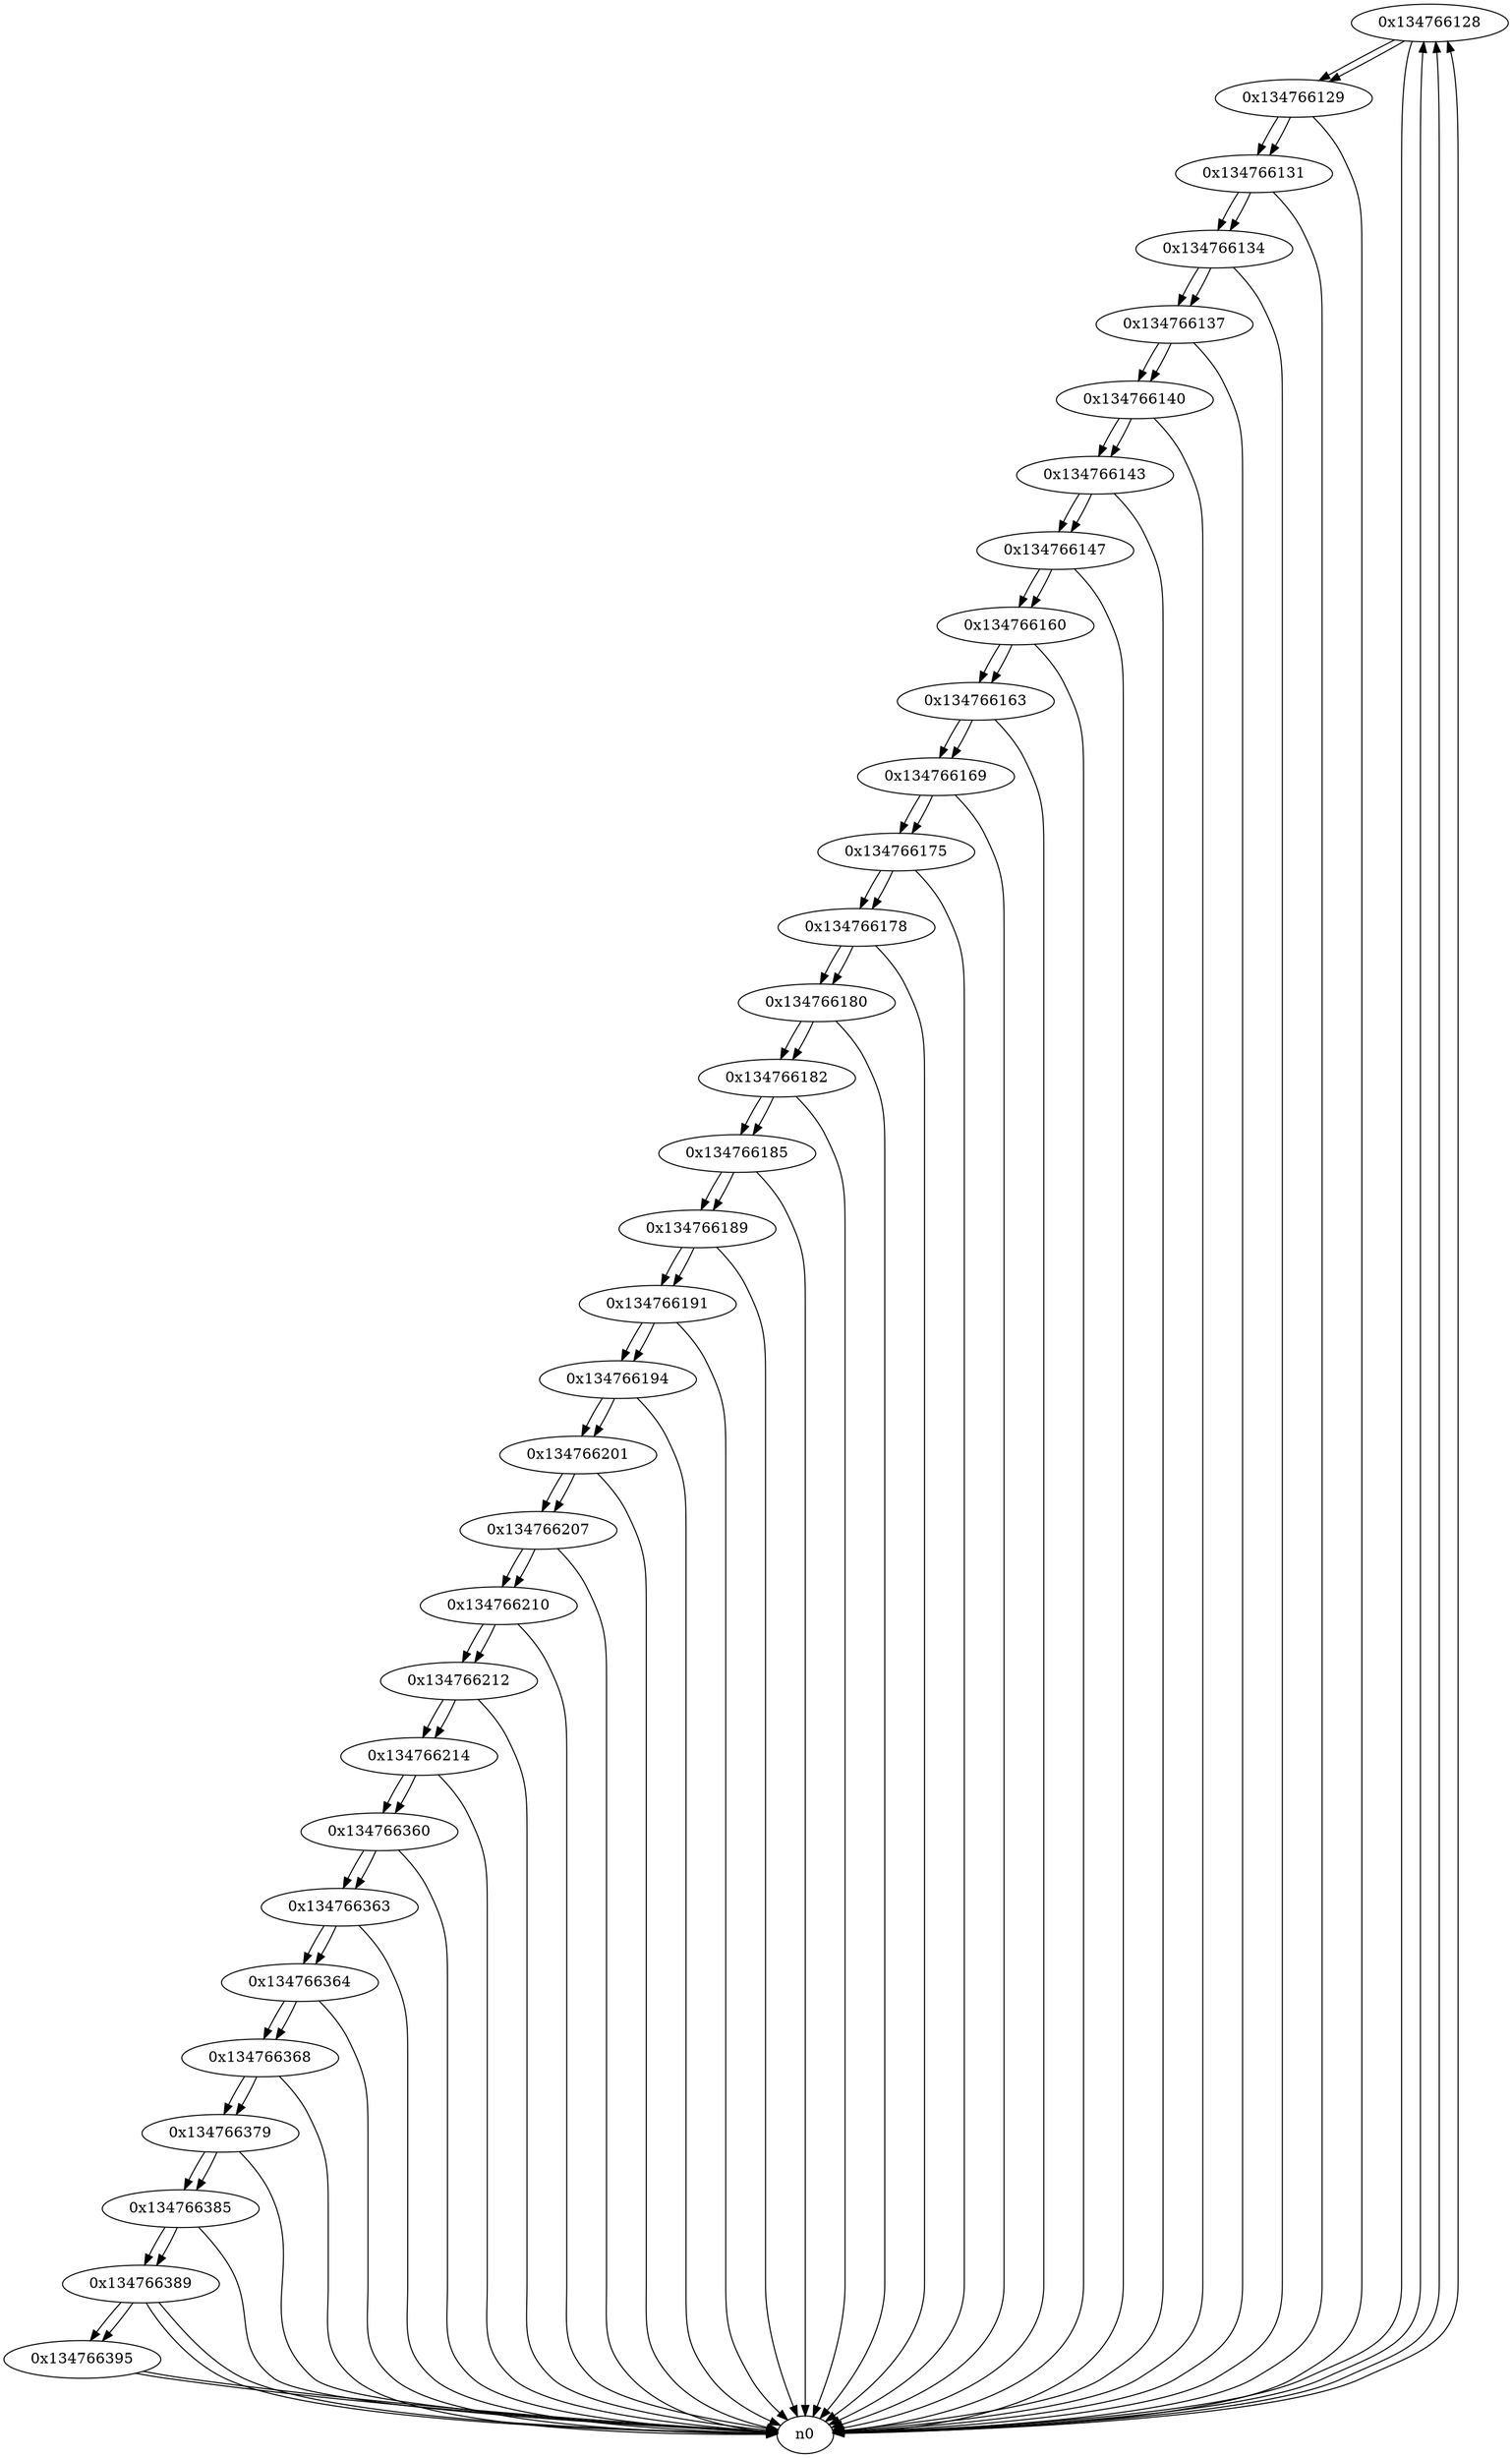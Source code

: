 digraph G{
/* nodes */
  n1 [label="0x134766128"]
  n2 [label="0x134766129"]
  n3 [label="0x134766131"]
  n4 [label="0x134766134"]
  n5 [label="0x134766137"]
  n6 [label="0x134766140"]
  n7 [label="0x134766143"]
  n8 [label="0x134766147"]
  n9 [label="0x134766160"]
  n10 [label="0x134766163"]
  n11 [label="0x134766169"]
  n12 [label="0x134766175"]
  n13 [label="0x134766178"]
  n14 [label="0x134766180"]
  n15 [label="0x134766182"]
  n16 [label="0x134766185"]
  n17 [label="0x134766189"]
  n18 [label="0x134766191"]
  n19 [label="0x134766194"]
  n20 [label="0x134766201"]
  n21 [label="0x134766207"]
  n22 [label="0x134766210"]
  n23 [label="0x134766212"]
  n24 [label="0x134766214"]
  n25 [label="0x134766360"]
  n26 [label="0x134766363"]
  n27 [label="0x134766364"]
  n28 [label="0x134766368"]
  n29 [label="0x134766379"]
  n30 [label="0x134766385"]
  n31 [label="0x134766389"]
  n32 [label="0x134766395"]
/* edges */
n1 -> n2;
n1 -> n0;
n0 -> n1;
n0 -> n1;
n0 -> n1;
n2 -> n3;
n2 -> n0;
n1 -> n2;
n3 -> n4;
n3 -> n0;
n2 -> n3;
n4 -> n5;
n4 -> n0;
n3 -> n4;
n5 -> n6;
n5 -> n0;
n4 -> n5;
n6 -> n7;
n6 -> n0;
n5 -> n6;
n7 -> n8;
n7 -> n0;
n6 -> n7;
n8 -> n9;
n8 -> n0;
n7 -> n8;
n9 -> n10;
n9 -> n0;
n8 -> n9;
n10 -> n11;
n10 -> n0;
n9 -> n10;
n11 -> n12;
n11 -> n0;
n10 -> n11;
n12 -> n13;
n12 -> n0;
n11 -> n12;
n13 -> n14;
n13 -> n0;
n12 -> n13;
n14 -> n15;
n14 -> n0;
n13 -> n14;
n15 -> n16;
n15 -> n0;
n14 -> n15;
n16 -> n17;
n16 -> n0;
n15 -> n16;
n17 -> n18;
n17 -> n0;
n16 -> n17;
n18 -> n19;
n18 -> n0;
n17 -> n18;
n19 -> n20;
n19 -> n0;
n18 -> n19;
n20 -> n21;
n20 -> n0;
n19 -> n20;
n21 -> n22;
n21 -> n0;
n20 -> n21;
n22 -> n23;
n22 -> n0;
n21 -> n22;
n23 -> n24;
n23 -> n0;
n22 -> n23;
n24 -> n25;
n24 -> n0;
n23 -> n24;
n25 -> n26;
n25 -> n0;
n24 -> n25;
n26 -> n27;
n26 -> n0;
n25 -> n26;
n27 -> n28;
n27 -> n0;
n26 -> n27;
n28 -> n29;
n28 -> n0;
n27 -> n28;
n29 -> n30;
n29 -> n0;
n28 -> n29;
n30 -> n31;
n30 -> n0;
n29 -> n30;
n31 -> n32;
n31 -> n0;
n31 -> n0;
n30 -> n31;
n32 -> n0;
n32 -> n0;
n31 -> n32;
}
